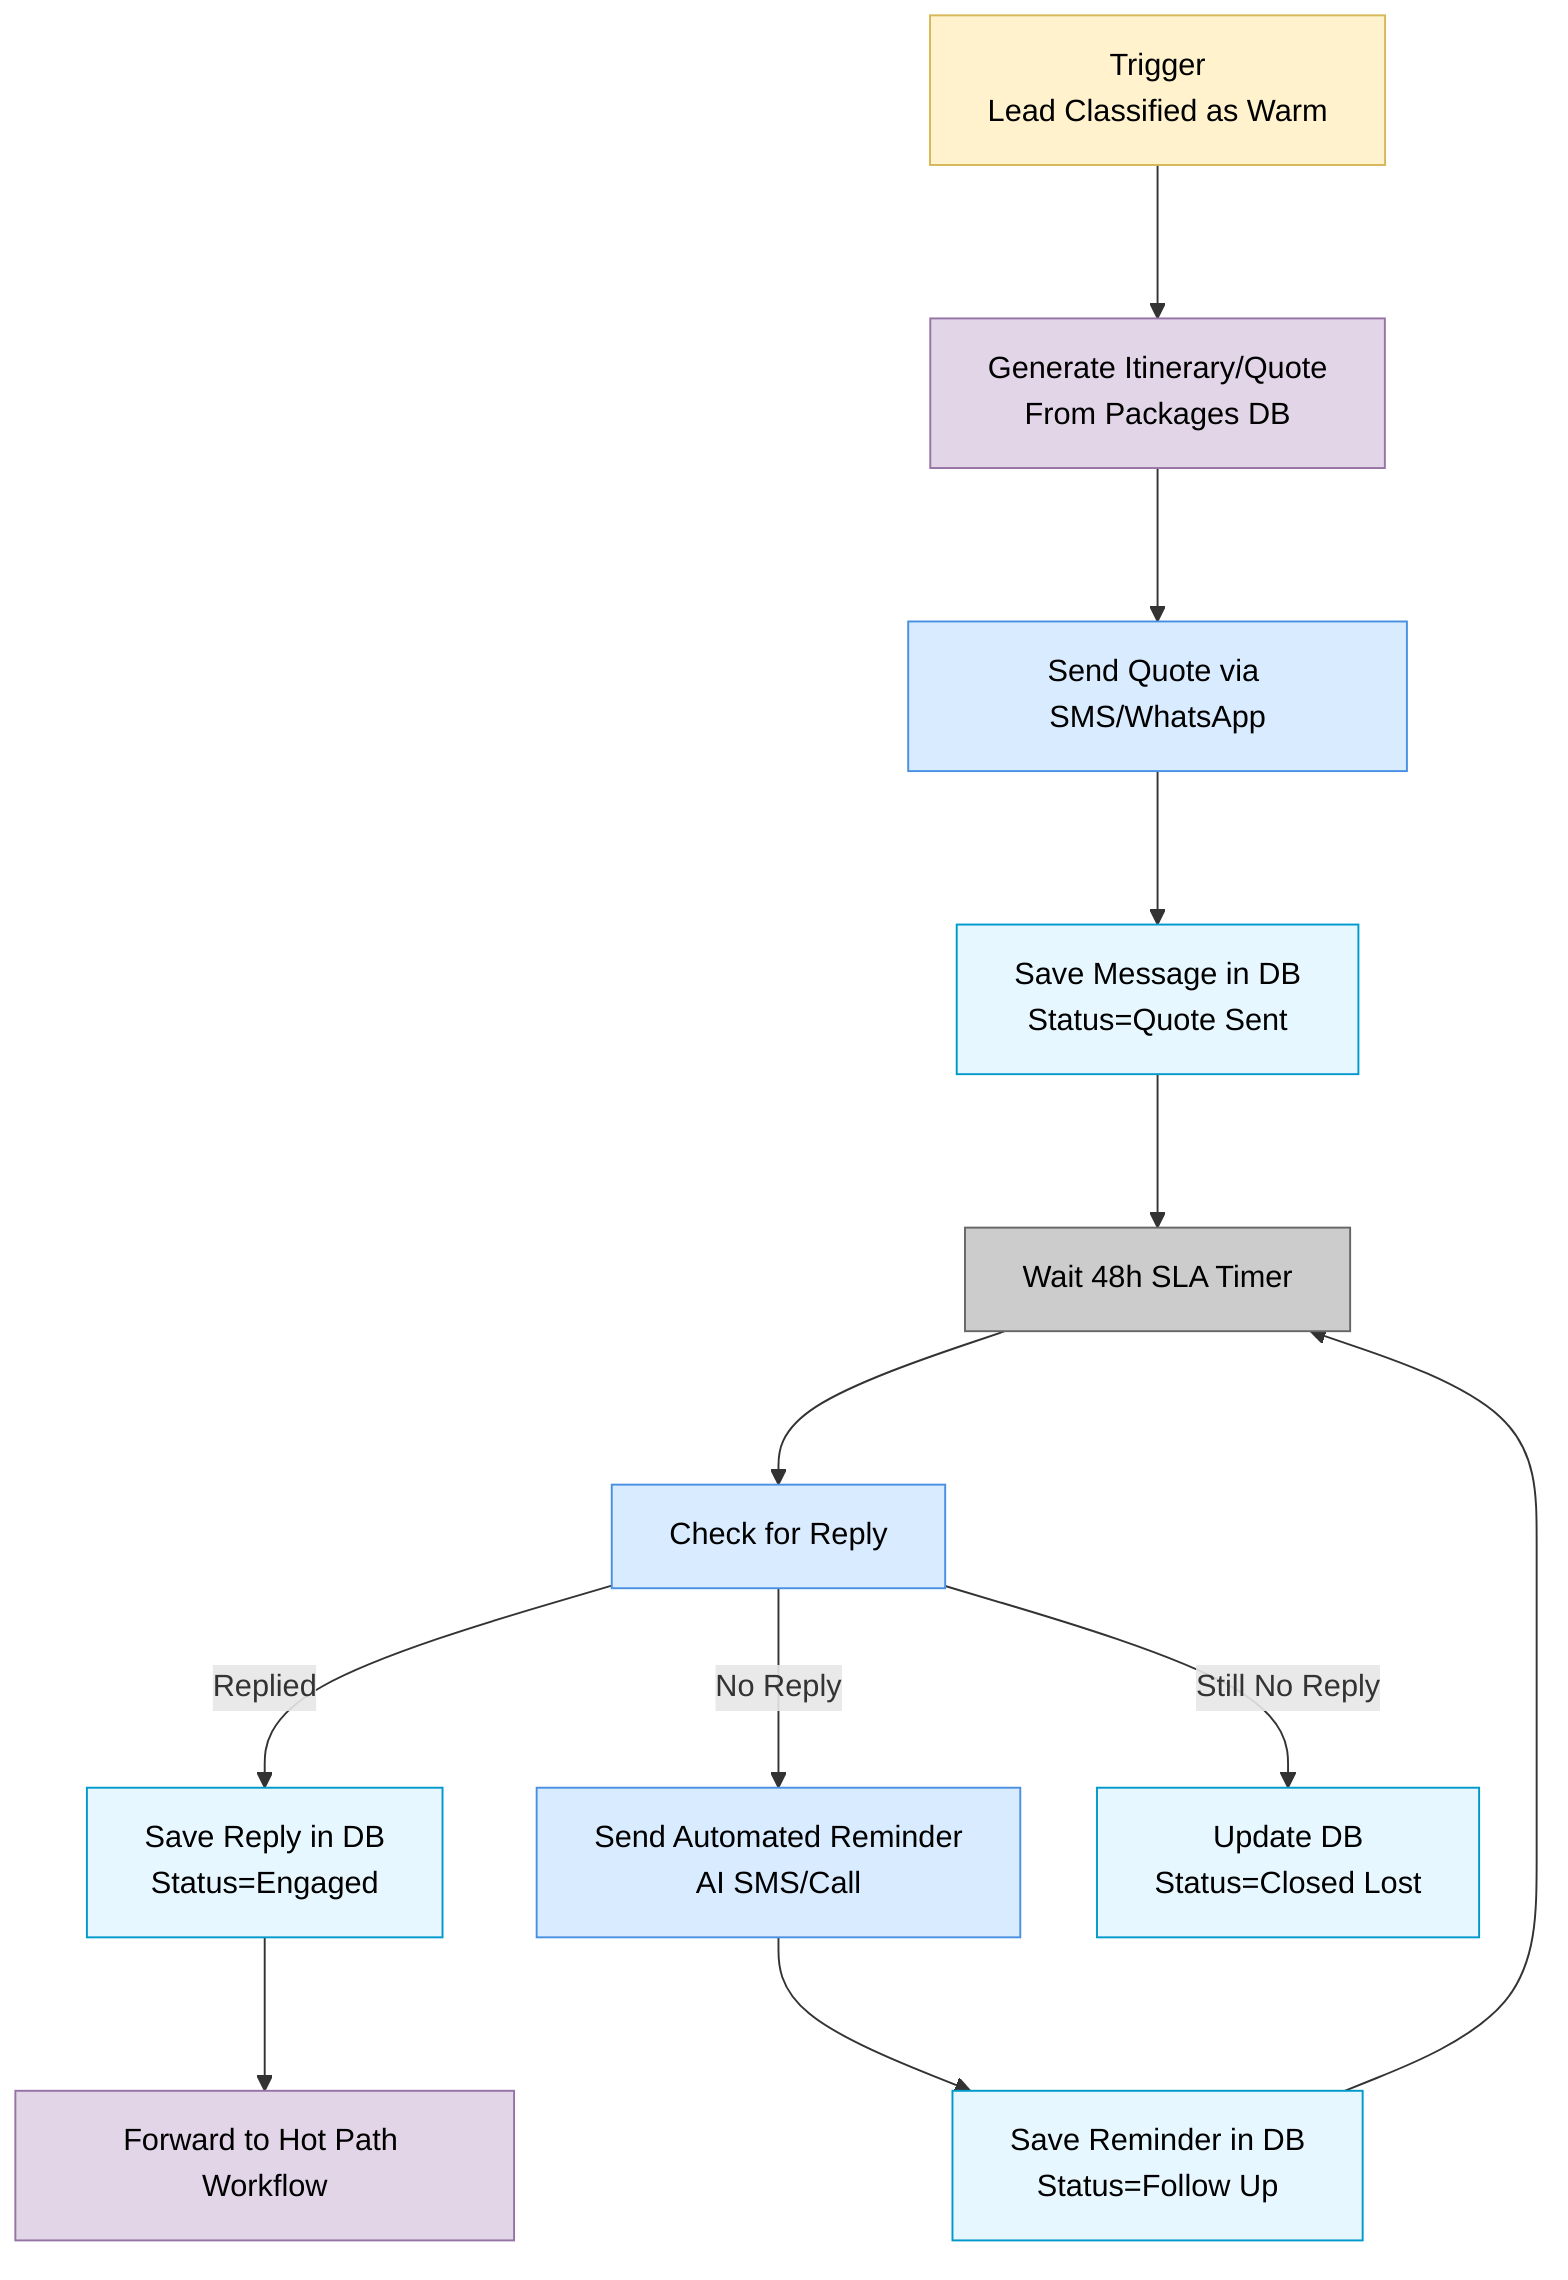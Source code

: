%%{ init: { 'flowchart': { 'rankSpacing': 80, 'nodeSpacing': 40 }}}%%
flowchart TD
  START[Trigger<br>Lead Classified as Warm]:::trigger --> N1[Generate Itinerary/Quote<br>From Packages DB]:::integration
  N1 --> N2[Send Quote via SMS/WhatsApp]:::ai
  N2 --> N3[Save Message in DB<br>Status=Quote Sent]:::db
  N3 --> N4[Wait 48h SLA Timer]:::wait
  N4 --> N5[Check for Reply]:::ai
  N5 -->|Replied| N6[Save Reply in DB<br>Status=Engaged]:::db
  N6 --> N7[Forward to Hot Path Workflow]:::integration
  N5 -->|No Reply| N8[Send Automated Reminder<br>AI SMS/Call]:::ai
  N8 --> N9[Save Reminder in DB<br>Status=Follow Up]:::db
  N9 --> N4
  N5 -->|Still No Reply| N10[Update DB<br>Status=Closed Lost]:::db

classDef trigger fill:#fff2cc,stroke:#d6b656,stroke-width:1px,color:#000;
classDef ai fill:#d9ebff,stroke:#4a90e2,stroke-width:1px,color:#000;
classDef integration fill:#e1d5e7,stroke:#9673a6,stroke-width:1px,color:#000;
classDef wait fill:#cccccc,stroke:#666,stroke-width:1px,color:#000;
classDef db fill:#e6f7ff,stroke:#0099cc,stroke-width:1px,color:#000;